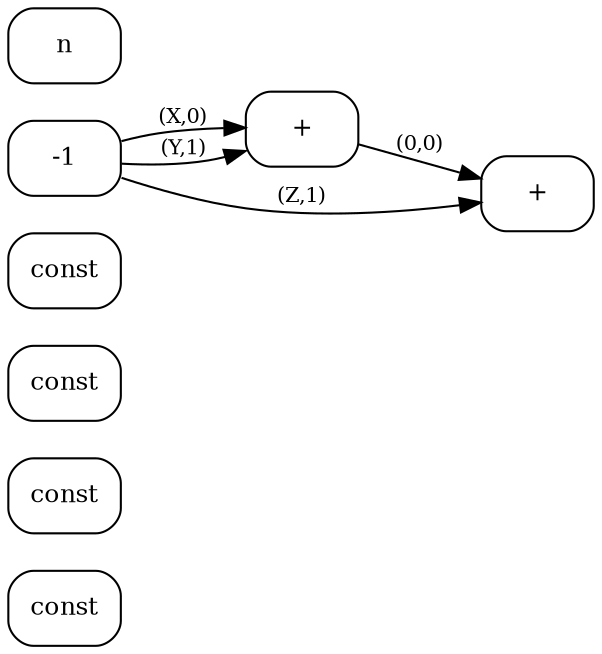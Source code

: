 digraph G {
  rankdir=LR;
  node [shape=box, style=rounded, fontsize=12];
  n0 [label="const"];
  n1 [label="const"];
  n2 [label="const"];
  n3 [label="const"];
  n4 [label="+"];
  n5 [label="+"];
  n-1 -> n4 [label="(X,0)", fontsize=10];
  n-1 -> n4 [label="(Y,1)", fontsize=10];
  n4 -> n5 [label="(0,0)", fontsize=10];
  n-1 -> n5 [label="(Z,1)", fontsize=10];
}
